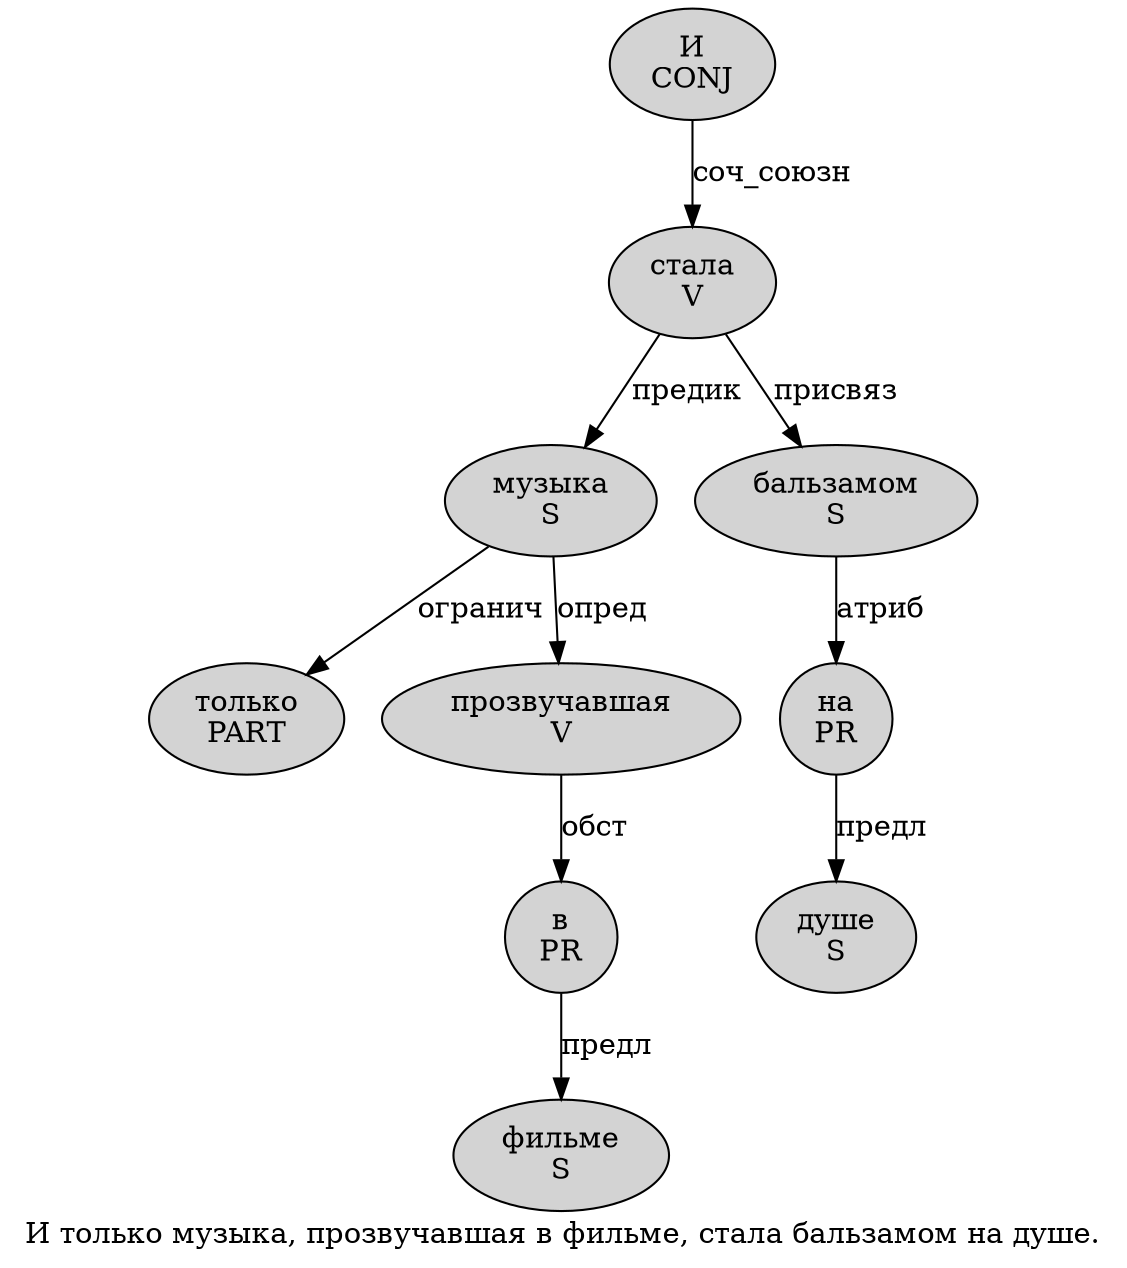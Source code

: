 digraph SENTENCE_1335 {
	graph [label="И только музыка, прозвучавшая в фильме, стала бальзамом на душе."]
	node [style=filled]
		0 [label="И
CONJ" color="" fillcolor=lightgray penwidth=1 shape=ellipse]
		1 [label="только
PART" color="" fillcolor=lightgray penwidth=1 shape=ellipse]
		2 [label="музыка
S" color="" fillcolor=lightgray penwidth=1 shape=ellipse]
		4 [label="прозвучавшая
V" color="" fillcolor=lightgray penwidth=1 shape=ellipse]
		5 [label="в
PR" color="" fillcolor=lightgray penwidth=1 shape=ellipse]
		6 [label="фильме
S" color="" fillcolor=lightgray penwidth=1 shape=ellipse]
		8 [label="стала
V" color="" fillcolor=lightgray penwidth=1 shape=ellipse]
		9 [label="бальзамом
S" color="" fillcolor=lightgray penwidth=1 shape=ellipse]
		10 [label="на
PR" color="" fillcolor=lightgray penwidth=1 shape=ellipse]
		11 [label="душе
S" color="" fillcolor=lightgray penwidth=1 shape=ellipse]
			8 -> 2 [label="предик"]
			8 -> 9 [label="присвяз"]
			9 -> 10 [label="атриб"]
			0 -> 8 [label="соч_союзн"]
			10 -> 11 [label="предл"]
			5 -> 6 [label="предл"]
			4 -> 5 [label="обст"]
			2 -> 1 [label="огранич"]
			2 -> 4 [label="опред"]
}